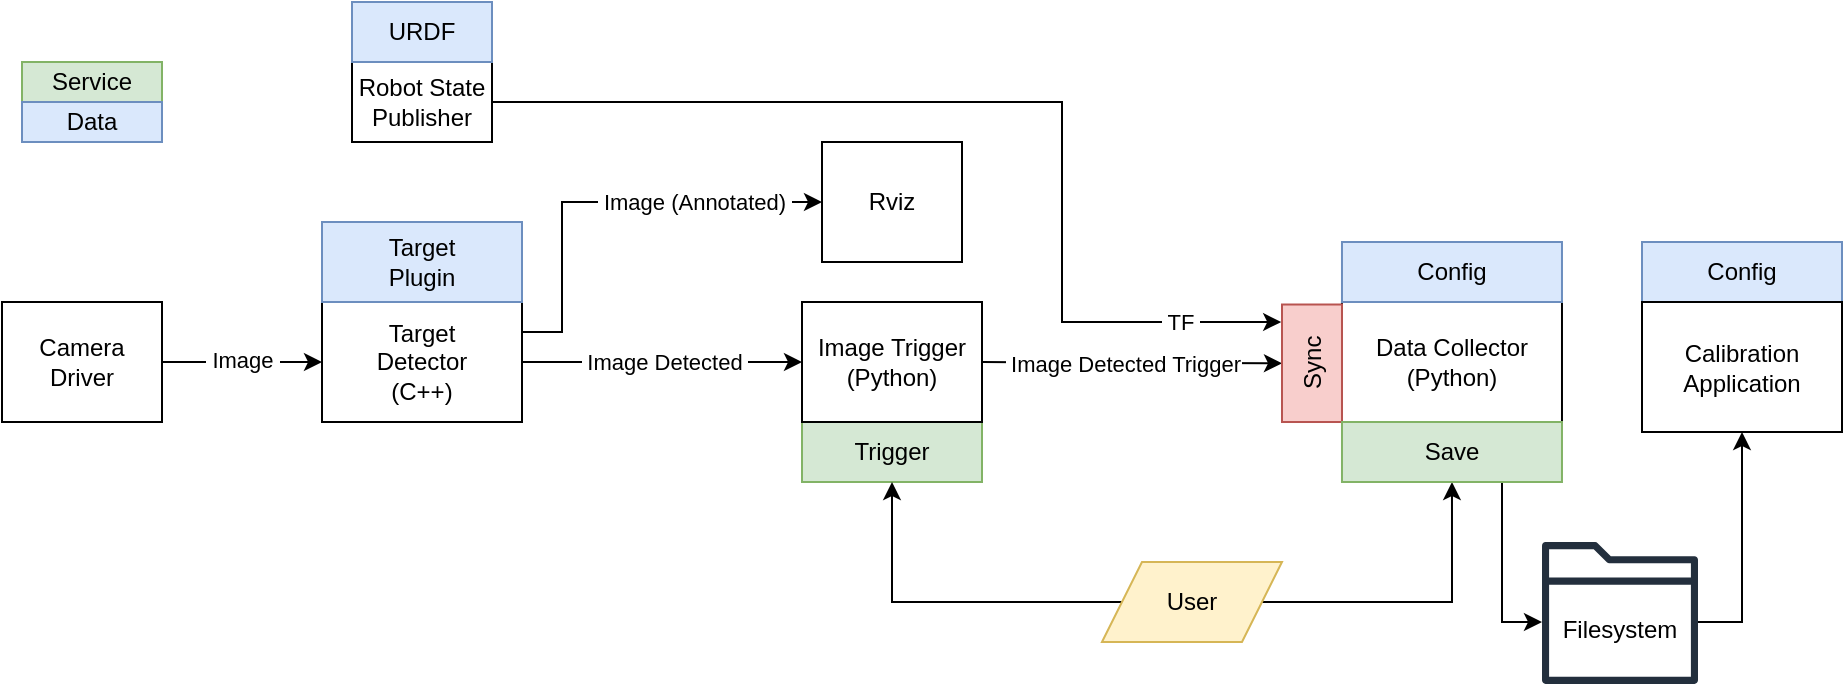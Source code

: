 <mxfile version="24.2.5" type="device">
  <diagram name="Page-1" id="-zf6H-P58FyZPXDayO_v">
    <mxGraphModel dx="989" dy="600" grid="1" gridSize="10" guides="1" tooltips="1" connect="1" arrows="1" fold="1" page="1" pageScale="1" pageWidth="850" pageHeight="1100" math="0" shadow="0">
      <root>
        <mxCell id="0" />
        <mxCell id="1" parent="0" />
        <mxCell id="Uk639CxX7wtem1ZfRZAe-1" value="Camera&lt;br&gt;Driver" style="rounded=0;whiteSpace=wrap;html=1;" parent="1" vertex="1">
          <mxGeometry x="70" y="250" width="80" height="60" as="geometry" />
        </mxCell>
        <mxCell id="Uk639CxX7wtem1ZfRZAe-16" style="edgeStyle=orthogonalEdgeStyle;rounded=0;orthogonalLoop=1;jettySize=auto;html=1;entryX=0;entryY=0.5;entryDx=0;entryDy=0;exitX=1;exitY=0.25;exitDx=0;exitDy=0;" parent="1" source="Uk639CxX7wtem1ZfRZAe-7" target="Uk639CxX7wtem1ZfRZAe-8" edge="1">
          <mxGeometry relative="1" as="geometry">
            <mxPoint x="340" y="230" as="sourcePoint" />
            <Array as="points">
              <mxPoint x="350" y="265" />
              <mxPoint x="350" y="200" />
            </Array>
          </mxGeometry>
        </mxCell>
        <mxCell id="Uk639CxX7wtem1ZfRZAe-17" value="&amp;nbsp;Image (Annotated)&amp;nbsp;" style="edgeLabel;html=1;align=center;verticalAlign=middle;resizable=0;points=[];" parent="Uk639CxX7wtem1ZfRZAe-16" vertex="1" connectable="0">
          <mxGeometry x="0.451" y="-1" relative="1" as="geometry">
            <mxPoint x="-5" y="-1" as="offset" />
          </mxGeometry>
        </mxCell>
        <mxCell id="Uk639CxX7wtem1ZfRZAe-7" value="Target&lt;br&gt;Detector&lt;br&gt;(C++)" style="rounded=0;whiteSpace=wrap;html=1;" parent="1" vertex="1">
          <mxGeometry x="230" y="250" width="100" height="60" as="geometry" />
        </mxCell>
        <mxCell id="Uk639CxX7wtem1ZfRZAe-8" value="Rviz" style="rounded=0;whiteSpace=wrap;html=1;" parent="1" vertex="1">
          <mxGeometry x="480" y="170" width="70" height="60" as="geometry" />
        </mxCell>
        <mxCell id="Uk639CxX7wtem1ZfRZAe-10" value="Target&lt;br&gt;Plugin" style="rounded=0;whiteSpace=wrap;html=1;fillColor=#dae8fc;strokeColor=#6c8ebf;" parent="1" vertex="1">
          <mxGeometry x="230" y="210" width="100" height="40" as="geometry" />
        </mxCell>
        <mxCell id="Uk639CxX7wtem1ZfRZAe-11" value="" style="endArrow=classic;html=1;rounded=0;exitX=1;exitY=0.5;exitDx=0;exitDy=0;entryX=0;entryY=0.5;entryDx=0;entryDy=0;" parent="1" source="Uk639CxX7wtem1ZfRZAe-1" target="Uk639CxX7wtem1ZfRZAe-7" edge="1">
          <mxGeometry width="50" height="50" relative="1" as="geometry">
            <mxPoint x="400" y="460" as="sourcePoint" />
            <mxPoint x="450" y="410" as="targetPoint" />
          </mxGeometry>
        </mxCell>
        <mxCell id="Uk639CxX7wtem1ZfRZAe-12" value="&amp;nbsp;Image&amp;nbsp;" style="edgeLabel;html=1;align=center;verticalAlign=middle;resizable=0;points=[];" parent="Uk639CxX7wtem1ZfRZAe-11" vertex="1" connectable="0">
          <mxGeometry x="-0.029" y="1" relative="1" as="geometry">
            <mxPoint x="1" as="offset" />
          </mxGeometry>
        </mxCell>
        <mxCell id="Uk639CxX7wtem1ZfRZAe-14" value="" style="endArrow=classic;html=1;rounded=0;exitX=1;exitY=0.5;exitDx=0;exitDy=0;entryX=0;entryY=0.5;entryDx=0;entryDy=0;" parent="1" source="Uk639CxX7wtem1ZfRZAe-7" target="Eoc3MPnaaziXi27BHPmr-2" edge="1">
          <mxGeometry width="50" height="50" relative="1" as="geometry">
            <mxPoint x="400" y="460" as="sourcePoint" />
            <mxPoint x="450" y="410" as="targetPoint" />
          </mxGeometry>
        </mxCell>
        <mxCell id="Uk639CxX7wtem1ZfRZAe-15" value="&amp;nbsp;Image Detected&amp;nbsp;" style="edgeLabel;html=1;align=center;verticalAlign=middle;resizable=0;points=[];" parent="Uk639CxX7wtem1ZfRZAe-14" vertex="1" connectable="0">
          <mxGeometry x="0.116" y="1" relative="1" as="geometry">
            <mxPoint x="-7" y="1" as="offset" />
          </mxGeometry>
        </mxCell>
        <mxCell id="Uk639CxX7wtem1ZfRZAe-29" style="edgeStyle=orthogonalEdgeStyle;rounded=0;orthogonalLoop=1;jettySize=auto;html=1;exitX=1;exitY=0.5;exitDx=0;exitDy=0;entryX=0.839;entryY=-0.012;entryDx=0;entryDy=0;entryPerimeter=0;" parent="1" source="Uk639CxX7wtem1ZfRZAe-25" target="Uk639CxX7wtem1ZfRZAe-3" edge="1">
          <mxGeometry relative="1" as="geometry">
            <mxPoint x="380" y="360" as="targetPoint" />
            <Array as="points">
              <mxPoint x="600" y="150" />
              <mxPoint x="600" y="260" />
              <mxPoint x="710" y="260" />
            </Array>
          </mxGeometry>
        </mxCell>
        <mxCell id="Uk639CxX7wtem1ZfRZAe-30" value="&amp;nbsp;TF&amp;nbsp;" style="edgeLabel;html=1;align=center;verticalAlign=middle;resizable=0;points=[];" parent="Uk639CxX7wtem1ZfRZAe-29" vertex="1" connectable="0">
          <mxGeometry x="0.765" y="-3" relative="1" as="geometry">
            <mxPoint x="8" y="-3" as="offset" />
          </mxGeometry>
        </mxCell>
        <mxCell id="Uk639CxX7wtem1ZfRZAe-33" value="Service" style="rounded=0;whiteSpace=wrap;html=1;fillColor=#d5e8d4;strokeColor=#82b366;" parent="1" vertex="1">
          <mxGeometry x="80" y="130" width="70" height="20" as="geometry" />
        </mxCell>
        <mxCell id="Uk639CxX7wtem1ZfRZAe-34" value="Data" style="rounded=0;whiteSpace=wrap;html=1;fillColor=#dae8fc;strokeColor=#6c8ebf;" parent="1" vertex="1">
          <mxGeometry x="80" y="150" width="70" height="20" as="geometry" />
        </mxCell>
        <mxCell id="Uk639CxX7wtem1ZfRZAe-40" style="edgeStyle=orthogonalEdgeStyle;rounded=0;orthogonalLoop=1;jettySize=auto;html=1;entryX=0.5;entryY=1;entryDx=0;entryDy=0;" parent="1" source="Uk639CxX7wtem1ZfRZAe-35" target="Uk639CxX7wtem1ZfRZAe-39" edge="1">
          <mxGeometry relative="1" as="geometry">
            <Array as="points">
              <mxPoint x="940" y="410" />
            </Array>
          </mxGeometry>
        </mxCell>
        <mxCell id="Uk639CxX7wtem1ZfRZAe-42" value="" style="group" parent="1" vertex="1" connectable="0">
          <mxGeometry x="840" y="370" width="78" height="71" as="geometry" />
        </mxCell>
        <mxCell id="Uk639CxX7wtem1ZfRZAe-35" value="" style="sketch=0;outlineConnect=0;fontColor=#232F3E;gradientColor=none;fillColor=#232F3D;strokeColor=none;dashed=0;verticalLabelPosition=bottom;verticalAlign=top;align=center;html=1;fontSize=12;fontStyle=0;aspect=fixed;pointerEvents=1;shape=mxgraph.aws4.folder;" parent="Uk639CxX7wtem1ZfRZAe-42" vertex="1">
          <mxGeometry width="78" height="71" as="geometry" />
        </mxCell>
        <mxCell id="Uk639CxX7wtem1ZfRZAe-41" value="Filesystem" style="text;html=1;strokeColor=none;fillColor=none;align=center;verticalAlign=middle;whiteSpace=wrap;rounded=0;" parent="Uk639CxX7wtem1ZfRZAe-42" vertex="1">
          <mxGeometry x="9" y="29" width="60" height="30" as="geometry" />
        </mxCell>
        <mxCell id="Eoc3MPnaaziXi27BHPmr-3" value="" style="group" vertex="1" connectable="0" parent="1">
          <mxGeometry x="470" y="250" width="90" height="90" as="geometry" />
        </mxCell>
        <mxCell id="Uk639CxX7wtem1ZfRZAe-19" value="Trigger" style="rounded=0;whiteSpace=wrap;html=1;fillColor=#d5e8d4;strokeColor=#82b366;" parent="Eoc3MPnaaziXi27BHPmr-3" vertex="1">
          <mxGeometry y="60" width="90" height="30" as="geometry" />
        </mxCell>
        <mxCell id="Eoc3MPnaaziXi27BHPmr-2" value="Image Trigger&lt;div&gt;(Python)&lt;/div&gt;" style="rounded=0;whiteSpace=wrap;html=1;" vertex="1" parent="Eoc3MPnaaziXi27BHPmr-3">
          <mxGeometry width="90" height="60" as="geometry" />
        </mxCell>
        <mxCell id="Eoc3MPnaaziXi27BHPmr-5" value="" style="endArrow=classic;html=1;rounded=0;entryX=0.5;entryY=0;entryDx=0;entryDy=0;exitX=1;exitY=0.5;exitDx=0;exitDy=0;" edge="1" parent="1" source="Eoc3MPnaaziXi27BHPmr-2" target="Uk639CxX7wtem1ZfRZAe-3">
          <mxGeometry width="50" height="50" relative="1" as="geometry">
            <mxPoint x="410" y="390" as="sourcePoint" />
            <mxPoint x="460" y="340" as="targetPoint" />
          </mxGeometry>
        </mxCell>
        <mxCell id="Eoc3MPnaaziXi27BHPmr-6" value="&amp;nbsp;Image Detected Trigger" style="edgeLabel;html=1;align=center;verticalAlign=middle;resizable=0;points=[];" vertex="1" connectable="0" parent="Eoc3MPnaaziXi27BHPmr-5">
          <mxGeometry x="-0.039" y="1" relative="1" as="geometry">
            <mxPoint x="-2" y="1" as="offset" />
          </mxGeometry>
        </mxCell>
        <mxCell id="Eoc3MPnaaziXi27BHPmr-7" value="" style="group" vertex="1" connectable="0" parent="1">
          <mxGeometry x="890" y="220" width="100" height="95" as="geometry" />
        </mxCell>
        <mxCell id="Uk639CxX7wtem1ZfRZAe-38" value="Config" style="rounded=0;whiteSpace=wrap;html=1;fillColor=#dae8fc;strokeColor=#6c8ebf;" parent="Eoc3MPnaaziXi27BHPmr-7" vertex="1">
          <mxGeometry width="100" height="30" as="geometry" />
        </mxCell>
        <mxCell id="Uk639CxX7wtem1ZfRZAe-39" value="Calibration&lt;br&gt;Application" style="rounded=0;whiteSpace=wrap;html=1;" parent="Eoc3MPnaaziXi27BHPmr-7" vertex="1">
          <mxGeometry y="30" width="100" height="65" as="geometry" />
        </mxCell>
        <mxCell id="Eoc3MPnaaziXi27BHPmr-11" style="edgeStyle=orthogonalEdgeStyle;rounded=0;orthogonalLoop=1;jettySize=auto;html=1;entryX=0.5;entryY=1;entryDx=0;entryDy=0;exitX=1;exitY=0.5;exitDx=0;exitDy=0;" edge="1" parent="1" source="Eoc3MPnaaziXi27BHPmr-9" target="Uk639CxX7wtem1ZfRZAe-20">
          <mxGeometry relative="1" as="geometry">
            <Array as="points">
              <mxPoint x="795" y="400" />
            </Array>
          </mxGeometry>
        </mxCell>
        <mxCell id="Eoc3MPnaaziXi27BHPmr-14" style="edgeStyle=orthogonalEdgeStyle;rounded=0;orthogonalLoop=1;jettySize=auto;html=1;entryX=0.5;entryY=1;entryDx=0;entryDy=0;" edge="1" parent="1" source="Eoc3MPnaaziXi27BHPmr-9" target="Uk639CxX7wtem1ZfRZAe-19">
          <mxGeometry relative="1" as="geometry" />
        </mxCell>
        <mxCell id="Eoc3MPnaaziXi27BHPmr-9" value="User" style="shape=parallelogram;perimeter=parallelogramPerimeter;whiteSpace=wrap;html=1;fixedSize=1;fillColor=#fff2cc;strokeColor=#d6b656;" vertex="1" parent="1">
          <mxGeometry x="619.99" y="380" width="90" height="40" as="geometry" />
        </mxCell>
        <mxCell id="Eoc3MPnaaziXi27BHPmr-13" style="edgeStyle=orthogonalEdgeStyle;rounded=0;orthogonalLoop=1;jettySize=auto;html=1;" edge="1" parent="1" source="Uk639CxX7wtem1ZfRZAe-20" target="Uk639CxX7wtem1ZfRZAe-35">
          <mxGeometry relative="1" as="geometry">
            <Array as="points">
              <mxPoint x="820" y="410" />
            </Array>
          </mxGeometry>
        </mxCell>
        <mxCell id="Eoc3MPnaaziXi27BHPmr-15" value="" style="group" vertex="1" connectable="0" parent="1">
          <mxGeometry x="245" y="100" width="70" height="70" as="geometry" />
        </mxCell>
        <mxCell id="Uk639CxX7wtem1ZfRZAe-25" value="Robot State&lt;div&gt;Publisher&lt;/div&gt;" style="rounded=0;whiteSpace=wrap;html=1;" parent="Eoc3MPnaaziXi27BHPmr-15" vertex="1">
          <mxGeometry y="30" width="70" height="40" as="geometry" />
        </mxCell>
        <mxCell id="Uk639CxX7wtem1ZfRZAe-26" value="URDF" style="rounded=0;whiteSpace=wrap;html=1;fillColor=#dae8fc;strokeColor=#6c8ebf;" parent="Eoc3MPnaaziXi27BHPmr-15" vertex="1">
          <mxGeometry width="70" height="30" as="geometry" />
        </mxCell>
        <mxCell id="Eoc3MPnaaziXi27BHPmr-16" value="" style="group" vertex="1" connectable="0" parent="1">
          <mxGeometry x="709.995" y="220" width="139.995" height="120" as="geometry" />
        </mxCell>
        <mxCell id="Uk639CxX7wtem1ZfRZAe-2" value="Data Collector&lt;br&gt;(Python)" style="rounded=0;whiteSpace=wrap;html=1;" parent="Eoc3MPnaaziXi27BHPmr-16" vertex="1">
          <mxGeometry x="29.995" y="30" width="110" height="60" as="geometry" />
        </mxCell>
        <mxCell id="Uk639CxX7wtem1ZfRZAe-3" value="Sync" style="rounded=0;whiteSpace=wrap;html=1;rotation=-90;fillColor=#f8cecc;strokeColor=#b85450;" parent="Eoc3MPnaaziXi27BHPmr-16" vertex="1">
          <mxGeometry x="-14.375" y="45.63" width="58.75" height="30" as="geometry" />
        </mxCell>
        <mxCell id="Uk639CxX7wtem1ZfRZAe-20" value="Save" style="rounded=0;whiteSpace=wrap;html=1;fillColor=#d5e8d4;strokeColor=#82b366;" parent="Eoc3MPnaaziXi27BHPmr-16" vertex="1">
          <mxGeometry x="29.995" y="90" width="110" height="30" as="geometry" />
        </mxCell>
        <mxCell id="Uk639CxX7wtem1ZfRZAe-27" value="Config" style="rounded=0;whiteSpace=wrap;html=1;fillColor=#dae8fc;strokeColor=#6c8ebf;" parent="Eoc3MPnaaziXi27BHPmr-16" vertex="1">
          <mxGeometry x="29.995" width="110" height="30" as="geometry" />
        </mxCell>
      </root>
    </mxGraphModel>
  </diagram>
</mxfile>

